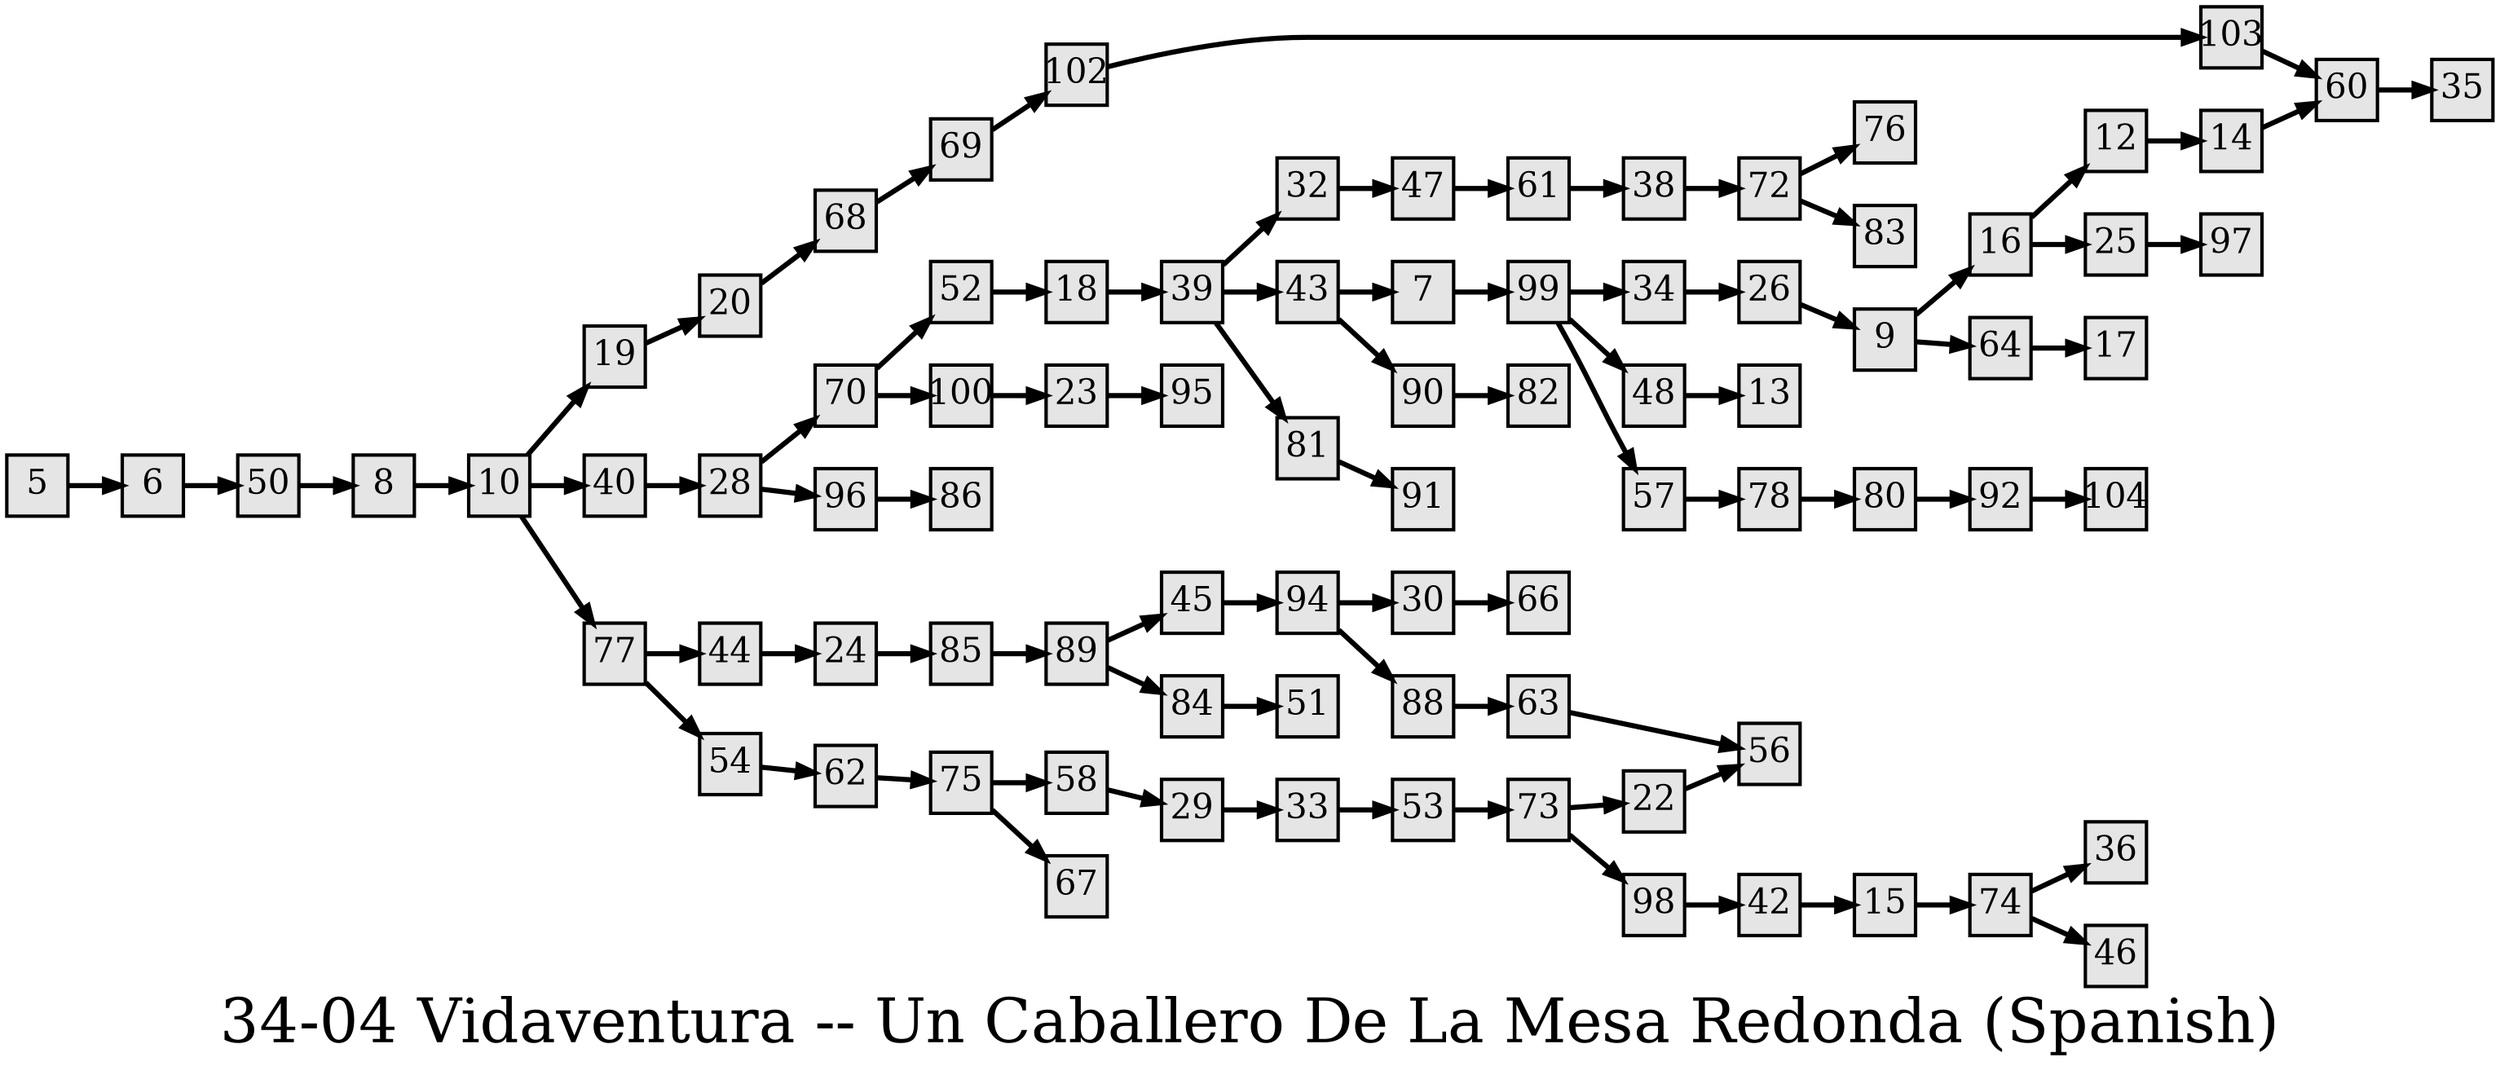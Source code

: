 digraph g{
  graph [ label="34-04 Vidaventura -- Un Caballero De La Mesa Redonda (Spanish)" rankdir=LR, ordering=out, fontsize=36, nodesep="0.35", ranksep="0.45"];
  node  [shape=rect, penwidth=2, fontsize=20, style=filled, fillcolor=grey90, margin="0,0", labelfloat=true, regular=true, fixedsize=true];
  edge  [labelfloat=true, penwidth=3, fontsize=12];
  5 -> 6;
  6 -> 50;
  7 -> 99;
  8 -> 10;
  9 -> 16;
  9 -> 64;
  10 -> 19;
  10 -> 40;
  10 -> 77;
  12 -> 14;
  14 -> 60;
  15 -> 74;
  16 -> 12;
  16 -> 25;
  18 -> 39;
  19 -> 20;
  20 -> 68;
  22 -> 56;
  23 -> 95;
  24 -> 85;
  25 -> 97;
  26 -> 9;
  28 -> 70;
  28 -> 96;
  29 -> 33;
  30 -> 66;
  32 -> 47;
  33 -> 53;
  34 -> 26;
  38 -> 72;
  39 -> 32;
  39 -> 43;
  39 -> 81;
  40 -> 28;
  42 -> 15;
  43 -> 7;
  43 -> 90;
  44 -> 24;
  45 -> 94;
  47 -> 61;
  48 -> 13;
  50 -> 8;
  52 -> 18;
  53 -> 73;
  54 -> 62;
  57 -> 78;
  58 -> 29;
  60 -> 35;
  61 -> 38;
  62 -> 75;
  63 -> 56;
  64 -> 17;
  68 -> 69;
  69 -> 102;
  70 -> 52;
  70 -> 100;
  72 -> 76;
  72 -> 83;
  73 -> 22;
  73 -> 98;
  74 -> 36;
  74 -> 46;
  75 -> 58;
  75 -> 67;
  77 -> 44;
  77 -> 54;
  78 -> 80;
  80 -> 92;
  81 -> 91;
  84 -> 51;
  85 -> 89;
  88 -> 63;
  89 -> 45;
  89 -> 84;
  90 -> 82;
  92 -> 104;
  94 -> 30;
  94 -> 88;
  96 -> 86;
  98 -> 42;
  99 -> 34;
  99 -> 48;
  99 -> 57;
  100 -> 23;
  102 -> 103;
  103 -> 60;
}

